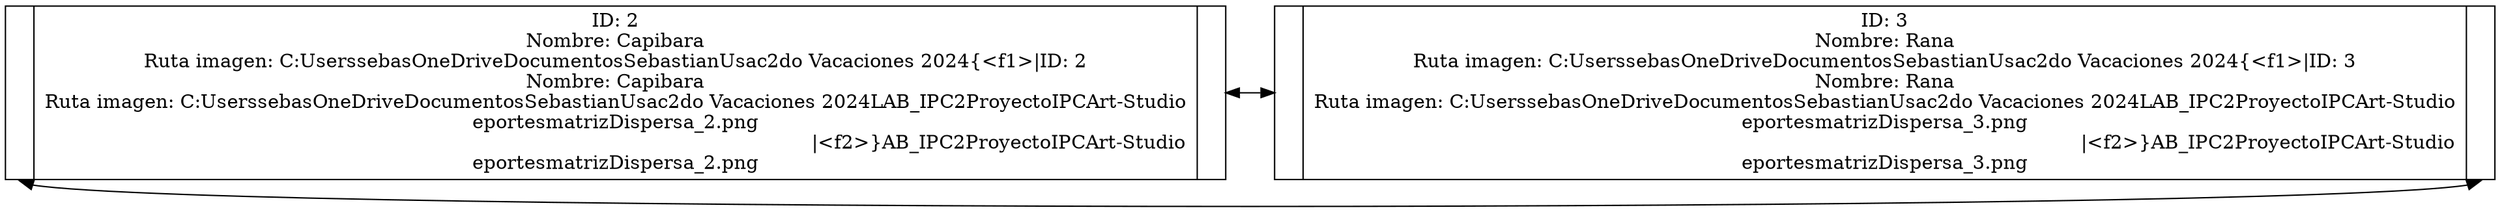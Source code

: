 digraph G {
    rankdir=LR;
    node[shape=record, height=.1]
    nodo0[label="{<f1>|ID: 2\nNombre: Capibara\nRuta imagen: C:\Users\sebas\OneDrive\Documentos\Sebastian\Usac\2do Vacaciones 2024\LAB_IPC2\Proyecto\IPCArt-Studio\reportes\matrizDispersa_2.png\n|<f2>}"];
nodo1[label="{<f1>|ID: 3\nNombre: Rana\nRuta imagen: C:\Users\sebas\OneDrive\Documentos\Sebastian\Usac\2do Vacaciones 2024\LAB_IPC2\Proyecto\IPCArt-Studio\reportes\matrizDispersa_3.png\n|<f2>}"];
nodo0:f2 -> nodo1:f1[dir=both];
nodo0:f1 -> nodo1:f2 [dir=both constraint=false];
}